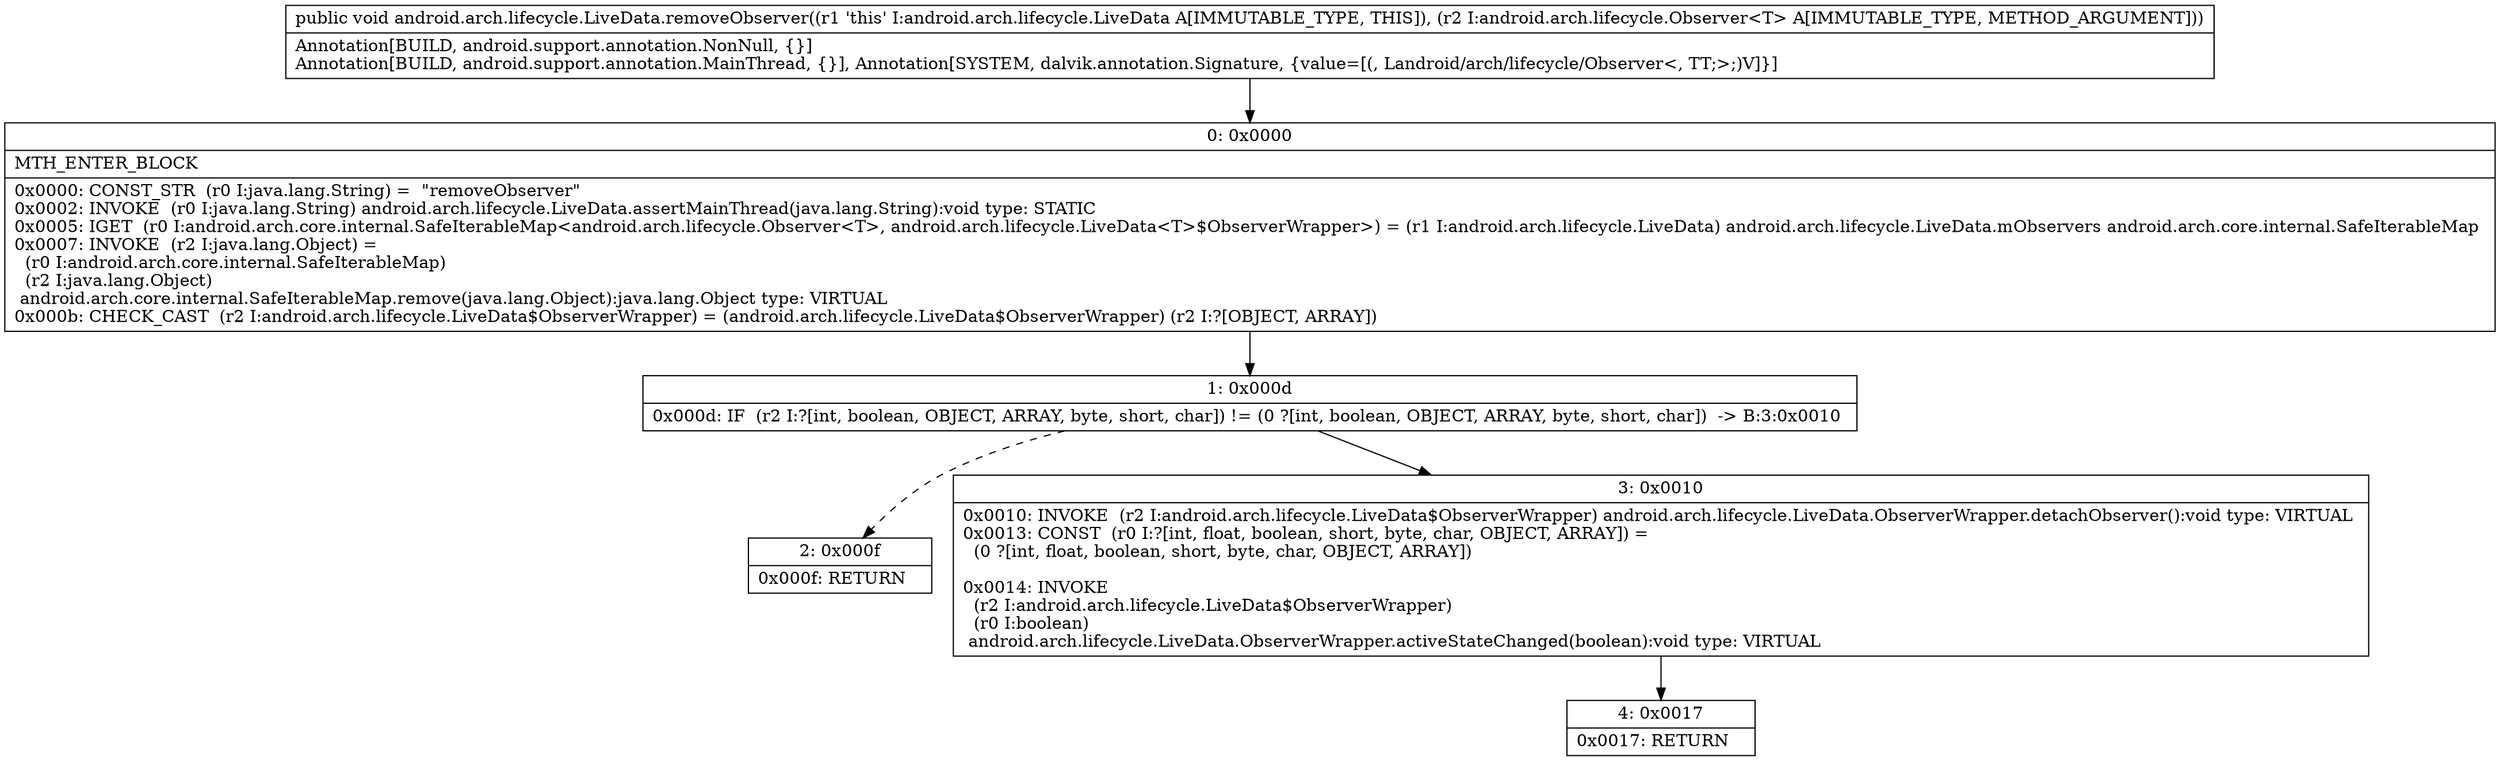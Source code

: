digraph "CFG forandroid.arch.lifecycle.LiveData.removeObserver(Landroid\/arch\/lifecycle\/Observer;)V" {
Node_0 [shape=record,label="{0\:\ 0x0000|MTH_ENTER_BLOCK\l|0x0000: CONST_STR  (r0 I:java.lang.String) =  \"removeObserver\" \l0x0002: INVOKE  (r0 I:java.lang.String) android.arch.lifecycle.LiveData.assertMainThread(java.lang.String):void type: STATIC \l0x0005: IGET  (r0 I:android.arch.core.internal.SafeIterableMap\<android.arch.lifecycle.Observer\<T\>, android.arch.lifecycle.LiveData\<T\>$ObserverWrapper\>) = (r1 I:android.arch.lifecycle.LiveData) android.arch.lifecycle.LiveData.mObservers android.arch.core.internal.SafeIterableMap \l0x0007: INVOKE  (r2 I:java.lang.Object) = \l  (r0 I:android.arch.core.internal.SafeIterableMap)\l  (r2 I:java.lang.Object)\l android.arch.core.internal.SafeIterableMap.remove(java.lang.Object):java.lang.Object type: VIRTUAL \l0x000b: CHECK_CAST  (r2 I:android.arch.lifecycle.LiveData$ObserverWrapper) = (android.arch.lifecycle.LiveData$ObserverWrapper) (r2 I:?[OBJECT, ARRAY]) \l}"];
Node_1 [shape=record,label="{1\:\ 0x000d|0x000d: IF  (r2 I:?[int, boolean, OBJECT, ARRAY, byte, short, char]) != (0 ?[int, boolean, OBJECT, ARRAY, byte, short, char])  \-\> B:3:0x0010 \l}"];
Node_2 [shape=record,label="{2\:\ 0x000f|0x000f: RETURN   \l}"];
Node_3 [shape=record,label="{3\:\ 0x0010|0x0010: INVOKE  (r2 I:android.arch.lifecycle.LiveData$ObserverWrapper) android.arch.lifecycle.LiveData.ObserverWrapper.detachObserver():void type: VIRTUAL \l0x0013: CONST  (r0 I:?[int, float, boolean, short, byte, char, OBJECT, ARRAY]) = \l  (0 ?[int, float, boolean, short, byte, char, OBJECT, ARRAY])\l \l0x0014: INVOKE  \l  (r2 I:android.arch.lifecycle.LiveData$ObserverWrapper)\l  (r0 I:boolean)\l android.arch.lifecycle.LiveData.ObserverWrapper.activeStateChanged(boolean):void type: VIRTUAL \l}"];
Node_4 [shape=record,label="{4\:\ 0x0017|0x0017: RETURN   \l}"];
MethodNode[shape=record,label="{public void android.arch.lifecycle.LiveData.removeObserver((r1 'this' I:android.arch.lifecycle.LiveData A[IMMUTABLE_TYPE, THIS]), (r2 I:android.arch.lifecycle.Observer\<T\> A[IMMUTABLE_TYPE, METHOD_ARGUMENT]))  | Annotation[BUILD, android.support.annotation.NonNull, \{\}]\lAnnotation[BUILD, android.support.annotation.MainThread, \{\}], Annotation[SYSTEM, dalvik.annotation.Signature, \{value=[(, Landroid\/arch\/lifecycle\/Observer\<, TT;\>;)V]\}]\l}"];
MethodNode -> Node_0;
Node_0 -> Node_1;
Node_1 -> Node_2[style=dashed];
Node_1 -> Node_3;
Node_3 -> Node_4;
}

